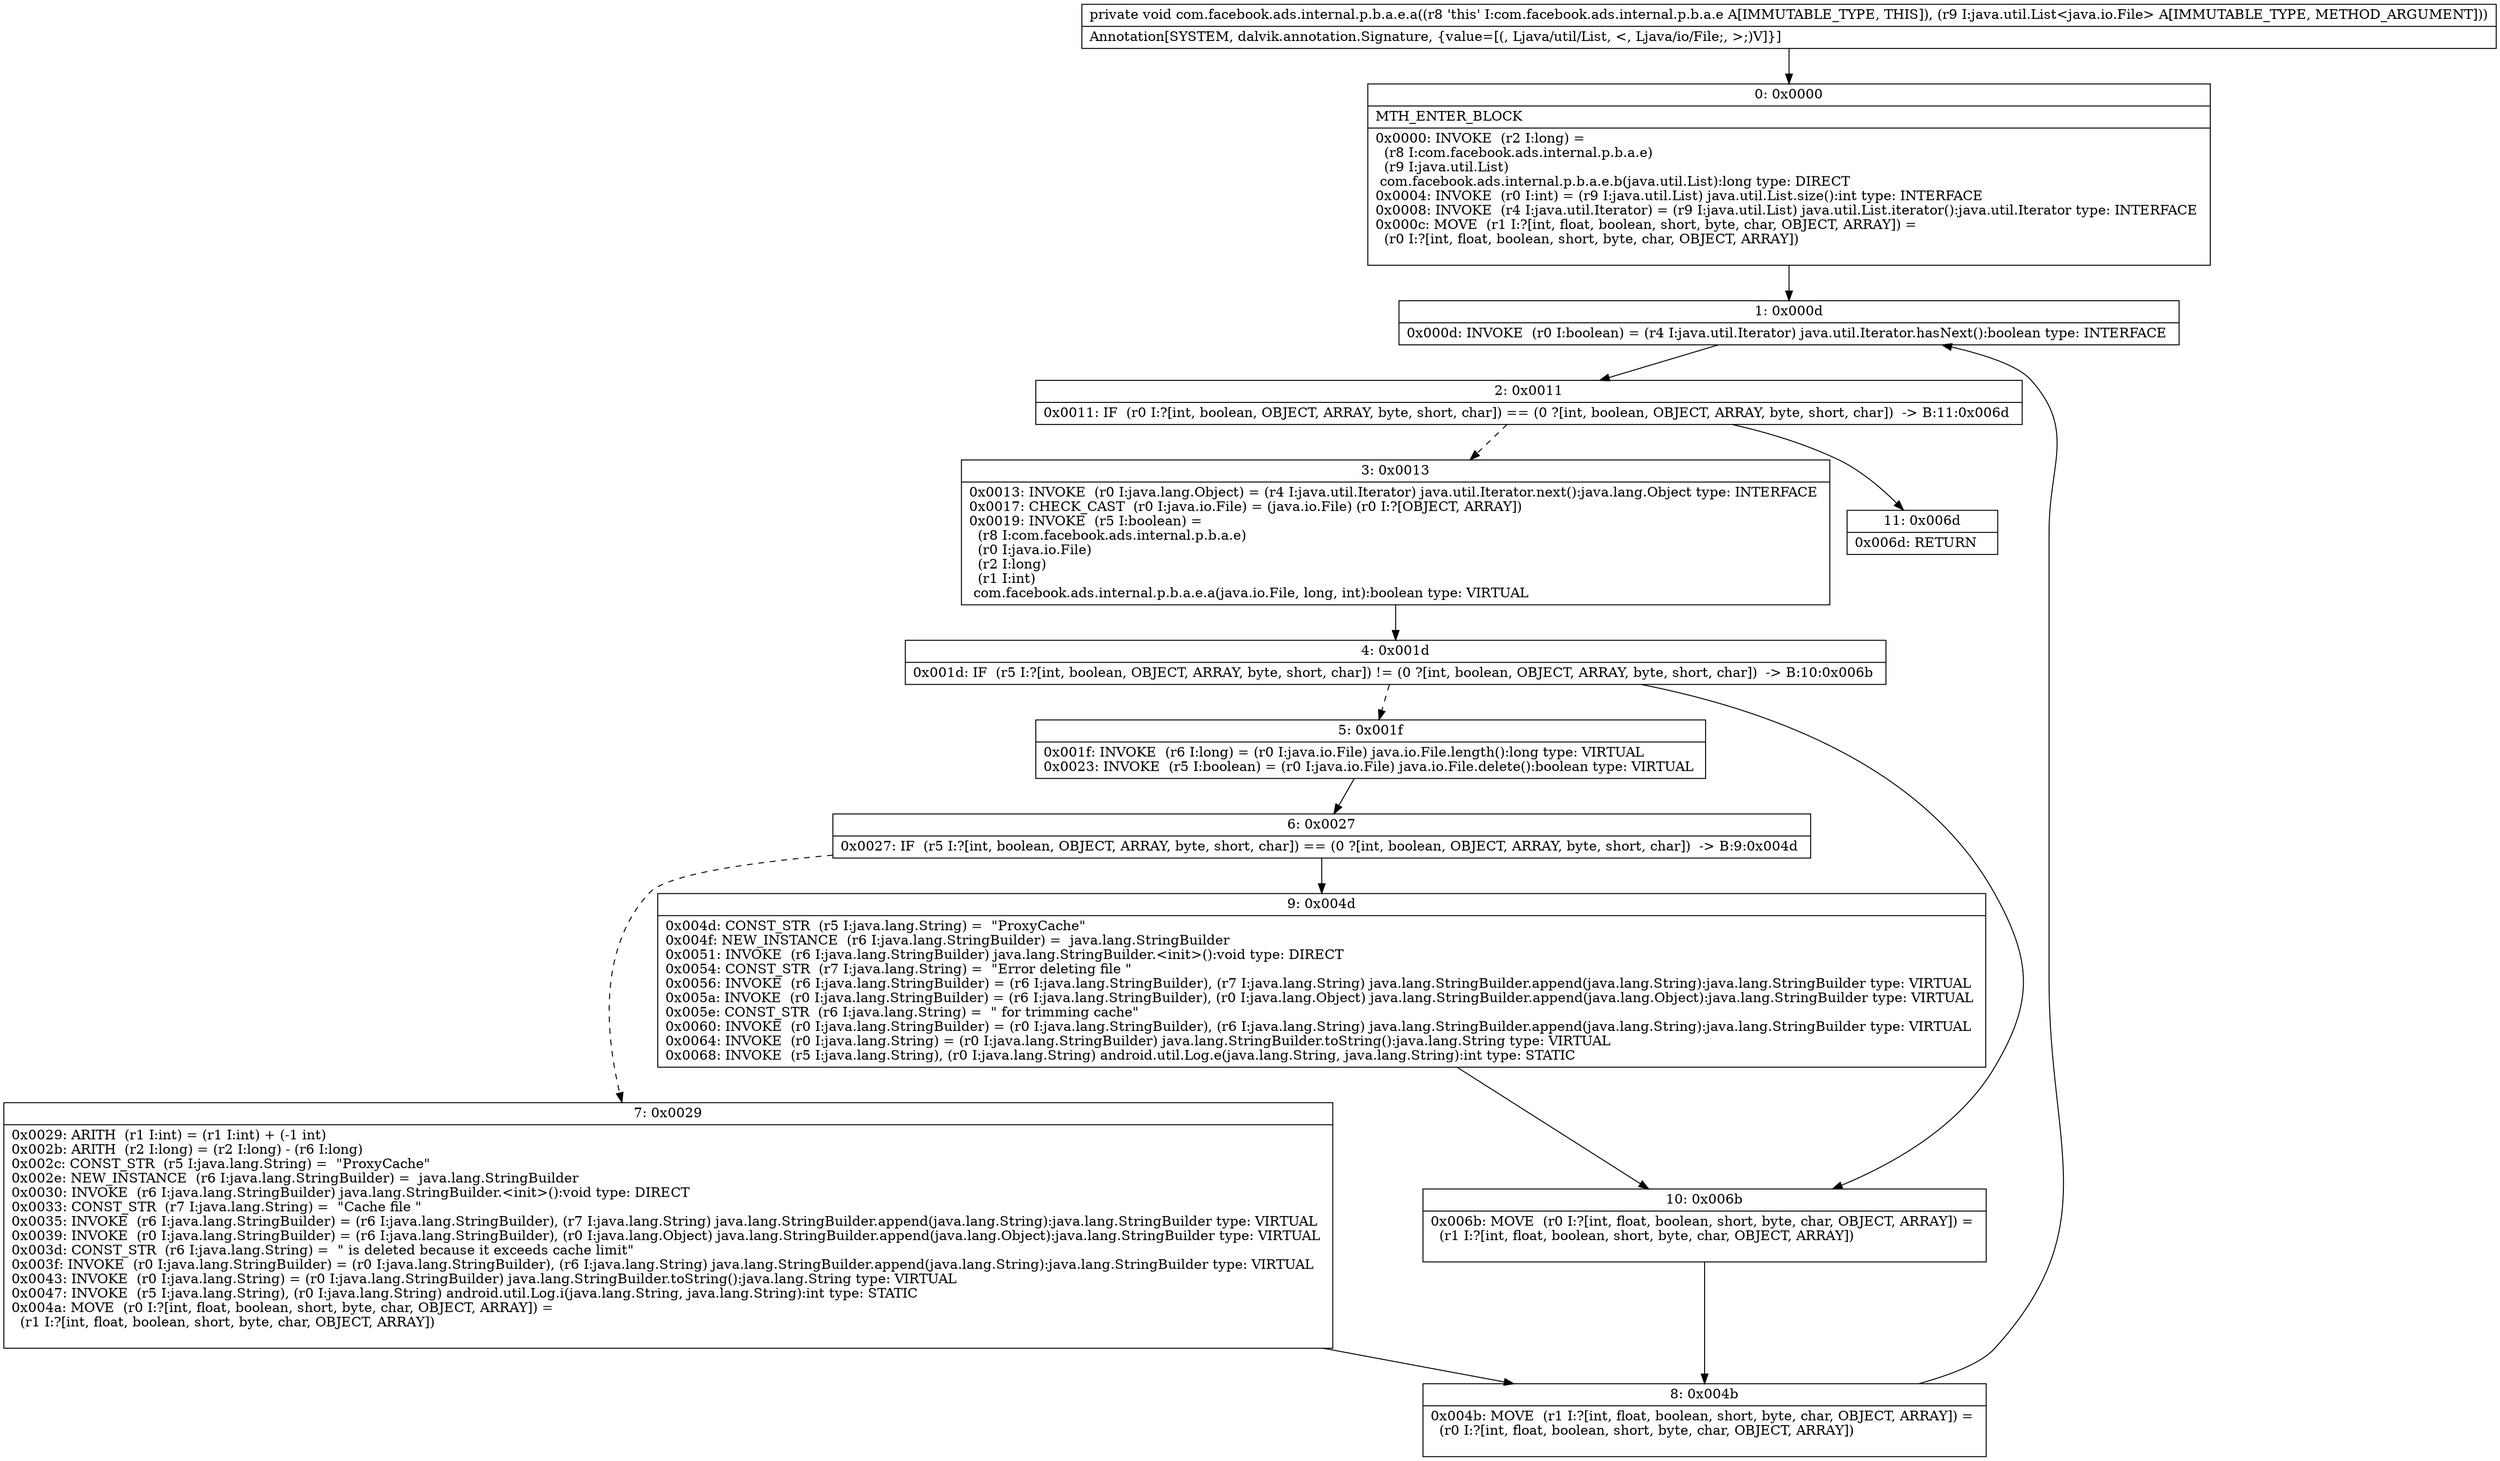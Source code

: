 digraph "CFG forcom.facebook.ads.internal.p.b.a.e.a(Ljava\/util\/List;)V" {
Node_0 [shape=record,label="{0\:\ 0x0000|MTH_ENTER_BLOCK\l|0x0000: INVOKE  (r2 I:long) = \l  (r8 I:com.facebook.ads.internal.p.b.a.e)\l  (r9 I:java.util.List)\l com.facebook.ads.internal.p.b.a.e.b(java.util.List):long type: DIRECT \l0x0004: INVOKE  (r0 I:int) = (r9 I:java.util.List) java.util.List.size():int type: INTERFACE \l0x0008: INVOKE  (r4 I:java.util.Iterator) = (r9 I:java.util.List) java.util.List.iterator():java.util.Iterator type: INTERFACE \l0x000c: MOVE  (r1 I:?[int, float, boolean, short, byte, char, OBJECT, ARRAY]) = \l  (r0 I:?[int, float, boolean, short, byte, char, OBJECT, ARRAY])\l \l}"];
Node_1 [shape=record,label="{1\:\ 0x000d|0x000d: INVOKE  (r0 I:boolean) = (r4 I:java.util.Iterator) java.util.Iterator.hasNext():boolean type: INTERFACE \l}"];
Node_2 [shape=record,label="{2\:\ 0x0011|0x0011: IF  (r0 I:?[int, boolean, OBJECT, ARRAY, byte, short, char]) == (0 ?[int, boolean, OBJECT, ARRAY, byte, short, char])  \-\> B:11:0x006d \l}"];
Node_3 [shape=record,label="{3\:\ 0x0013|0x0013: INVOKE  (r0 I:java.lang.Object) = (r4 I:java.util.Iterator) java.util.Iterator.next():java.lang.Object type: INTERFACE \l0x0017: CHECK_CAST  (r0 I:java.io.File) = (java.io.File) (r0 I:?[OBJECT, ARRAY]) \l0x0019: INVOKE  (r5 I:boolean) = \l  (r8 I:com.facebook.ads.internal.p.b.a.e)\l  (r0 I:java.io.File)\l  (r2 I:long)\l  (r1 I:int)\l com.facebook.ads.internal.p.b.a.e.a(java.io.File, long, int):boolean type: VIRTUAL \l}"];
Node_4 [shape=record,label="{4\:\ 0x001d|0x001d: IF  (r5 I:?[int, boolean, OBJECT, ARRAY, byte, short, char]) != (0 ?[int, boolean, OBJECT, ARRAY, byte, short, char])  \-\> B:10:0x006b \l}"];
Node_5 [shape=record,label="{5\:\ 0x001f|0x001f: INVOKE  (r6 I:long) = (r0 I:java.io.File) java.io.File.length():long type: VIRTUAL \l0x0023: INVOKE  (r5 I:boolean) = (r0 I:java.io.File) java.io.File.delete():boolean type: VIRTUAL \l}"];
Node_6 [shape=record,label="{6\:\ 0x0027|0x0027: IF  (r5 I:?[int, boolean, OBJECT, ARRAY, byte, short, char]) == (0 ?[int, boolean, OBJECT, ARRAY, byte, short, char])  \-\> B:9:0x004d \l}"];
Node_7 [shape=record,label="{7\:\ 0x0029|0x0029: ARITH  (r1 I:int) = (r1 I:int) + (\-1 int) \l0x002b: ARITH  (r2 I:long) = (r2 I:long) \- (r6 I:long) \l0x002c: CONST_STR  (r5 I:java.lang.String) =  \"ProxyCache\" \l0x002e: NEW_INSTANCE  (r6 I:java.lang.StringBuilder) =  java.lang.StringBuilder \l0x0030: INVOKE  (r6 I:java.lang.StringBuilder) java.lang.StringBuilder.\<init\>():void type: DIRECT \l0x0033: CONST_STR  (r7 I:java.lang.String) =  \"Cache file \" \l0x0035: INVOKE  (r6 I:java.lang.StringBuilder) = (r6 I:java.lang.StringBuilder), (r7 I:java.lang.String) java.lang.StringBuilder.append(java.lang.String):java.lang.StringBuilder type: VIRTUAL \l0x0039: INVOKE  (r0 I:java.lang.StringBuilder) = (r6 I:java.lang.StringBuilder), (r0 I:java.lang.Object) java.lang.StringBuilder.append(java.lang.Object):java.lang.StringBuilder type: VIRTUAL \l0x003d: CONST_STR  (r6 I:java.lang.String) =  \" is deleted because it exceeds cache limit\" \l0x003f: INVOKE  (r0 I:java.lang.StringBuilder) = (r0 I:java.lang.StringBuilder), (r6 I:java.lang.String) java.lang.StringBuilder.append(java.lang.String):java.lang.StringBuilder type: VIRTUAL \l0x0043: INVOKE  (r0 I:java.lang.String) = (r0 I:java.lang.StringBuilder) java.lang.StringBuilder.toString():java.lang.String type: VIRTUAL \l0x0047: INVOKE  (r5 I:java.lang.String), (r0 I:java.lang.String) android.util.Log.i(java.lang.String, java.lang.String):int type: STATIC \l0x004a: MOVE  (r0 I:?[int, float, boolean, short, byte, char, OBJECT, ARRAY]) = \l  (r1 I:?[int, float, boolean, short, byte, char, OBJECT, ARRAY])\l \l}"];
Node_8 [shape=record,label="{8\:\ 0x004b|0x004b: MOVE  (r1 I:?[int, float, boolean, short, byte, char, OBJECT, ARRAY]) = \l  (r0 I:?[int, float, boolean, short, byte, char, OBJECT, ARRAY])\l \l}"];
Node_9 [shape=record,label="{9\:\ 0x004d|0x004d: CONST_STR  (r5 I:java.lang.String) =  \"ProxyCache\" \l0x004f: NEW_INSTANCE  (r6 I:java.lang.StringBuilder) =  java.lang.StringBuilder \l0x0051: INVOKE  (r6 I:java.lang.StringBuilder) java.lang.StringBuilder.\<init\>():void type: DIRECT \l0x0054: CONST_STR  (r7 I:java.lang.String) =  \"Error deleting file \" \l0x0056: INVOKE  (r6 I:java.lang.StringBuilder) = (r6 I:java.lang.StringBuilder), (r7 I:java.lang.String) java.lang.StringBuilder.append(java.lang.String):java.lang.StringBuilder type: VIRTUAL \l0x005a: INVOKE  (r0 I:java.lang.StringBuilder) = (r6 I:java.lang.StringBuilder), (r0 I:java.lang.Object) java.lang.StringBuilder.append(java.lang.Object):java.lang.StringBuilder type: VIRTUAL \l0x005e: CONST_STR  (r6 I:java.lang.String) =  \" for trimming cache\" \l0x0060: INVOKE  (r0 I:java.lang.StringBuilder) = (r0 I:java.lang.StringBuilder), (r6 I:java.lang.String) java.lang.StringBuilder.append(java.lang.String):java.lang.StringBuilder type: VIRTUAL \l0x0064: INVOKE  (r0 I:java.lang.String) = (r0 I:java.lang.StringBuilder) java.lang.StringBuilder.toString():java.lang.String type: VIRTUAL \l0x0068: INVOKE  (r5 I:java.lang.String), (r0 I:java.lang.String) android.util.Log.e(java.lang.String, java.lang.String):int type: STATIC \l}"];
Node_10 [shape=record,label="{10\:\ 0x006b|0x006b: MOVE  (r0 I:?[int, float, boolean, short, byte, char, OBJECT, ARRAY]) = \l  (r1 I:?[int, float, boolean, short, byte, char, OBJECT, ARRAY])\l \l}"];
Node_11 [shape=record,label="{11\:\ 0x006d|0x006d: RETURN   \l}"];
MethodNode[shape=record,label="{private void com.facebook.ads.internal.p.b.a.e.a((r8 'this' I:com.facebook.ads.internal.p.b.a.e A[IMMUTABLE_TYPE, THIS]), (r9 I:java.util.List\<java.io.File\> A[IMMUTABLE_TYPE, METHOD_ARGUMENT]))  | Annotation[SYSTEM, dalvik.annotation.Signature, \{value=[(, Ljava\/util\/List, \<, Ljava\/io\/File;, \>;)V]\}]\l}"];
MethodNode -> Node_0;
Node_0 -> Node_1;
Node_1 -> Node_2;
Node_2 -> Node_3[style=dashed];
Node_2 -> Node_11;
Node_3 -> Node_4;
Node_4 -> Node_5[style=dashed];
Node_4 -> Node_10;
Node_5 -> Node_6;
Node_6 -> Node_7[style=dashed];
Node_6 -> Node_9;
Node_7 -> Node_8;
Node_8 -> Node_1;
Node_9 -> Node_10;
Node_10 -> Node_8;
}

